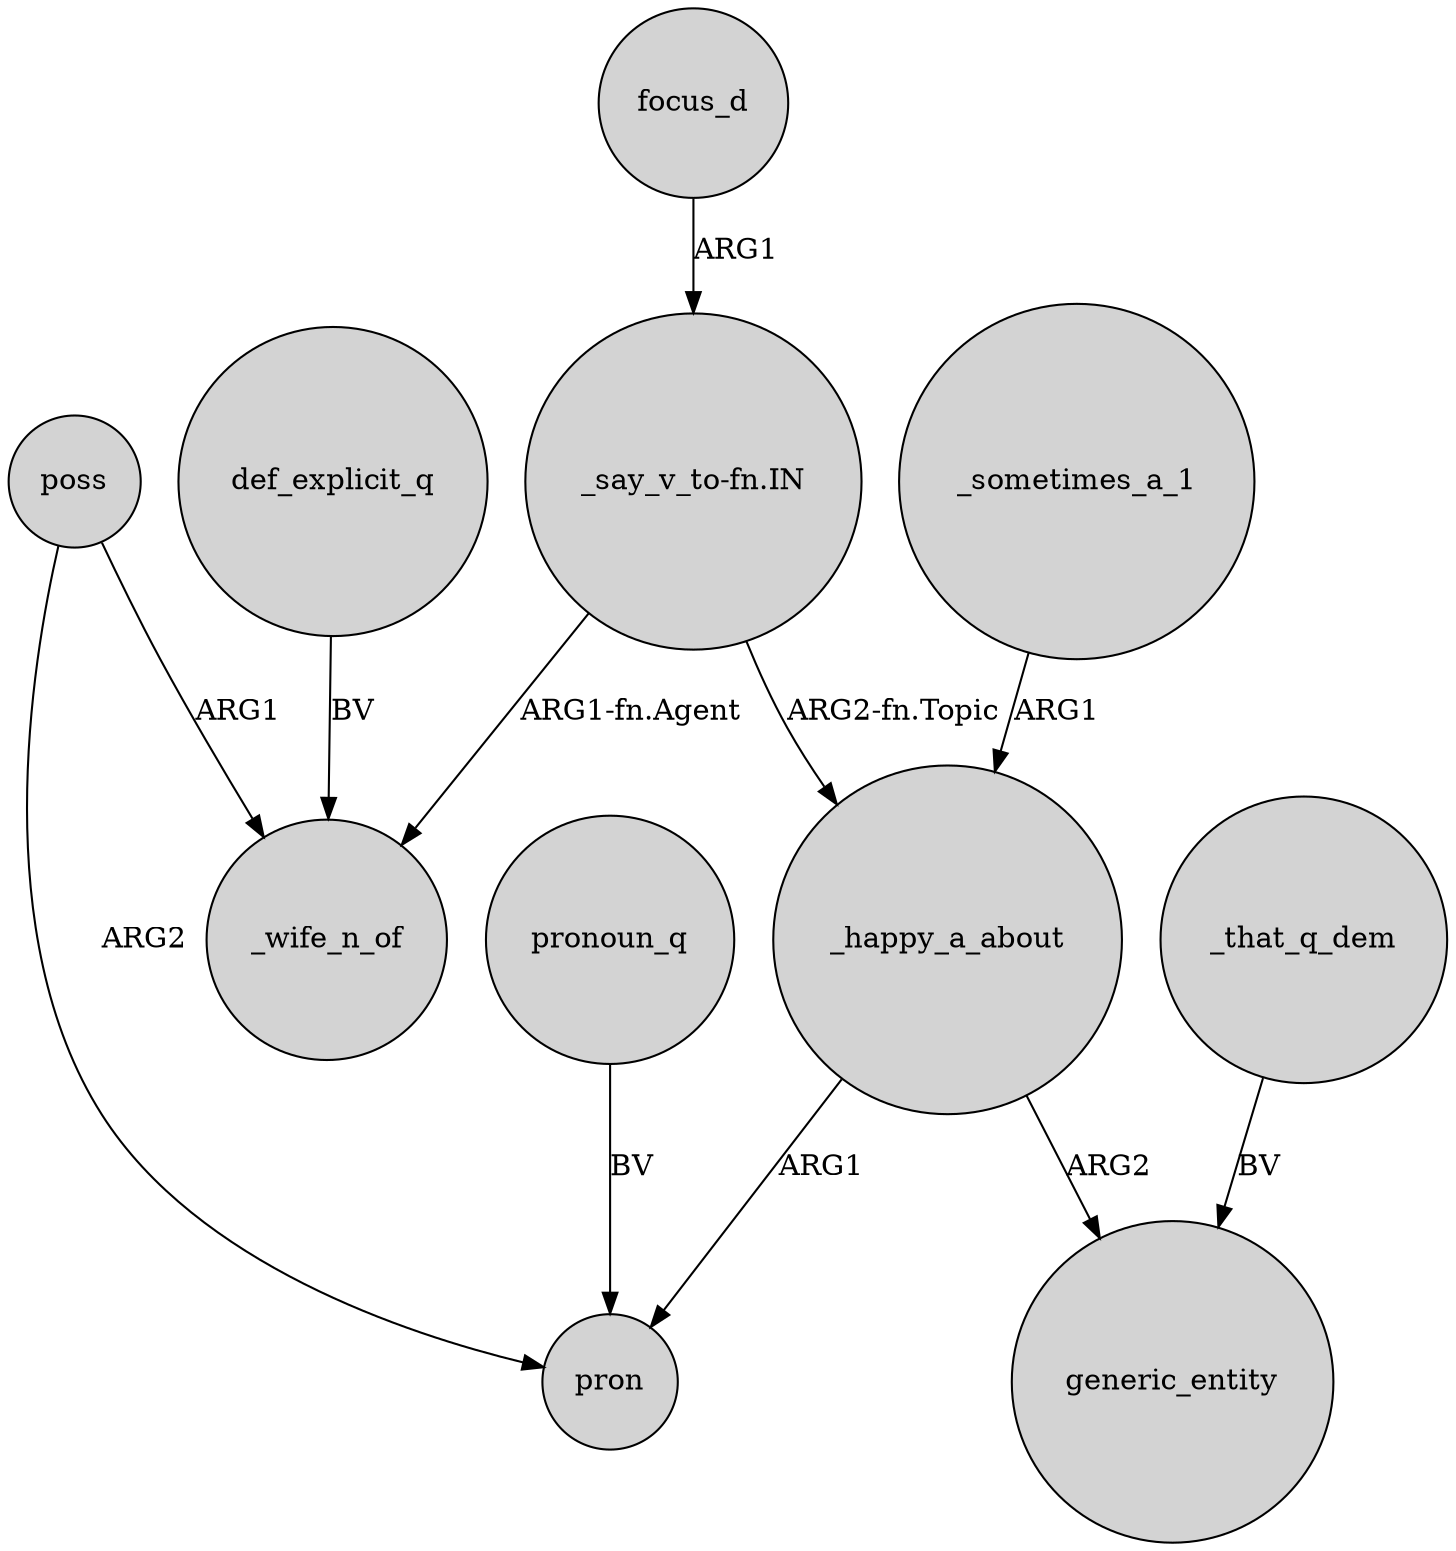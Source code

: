 digraph {
	node [shape=circle style=filled]
	poss -> _wife_n_of [label=ARG1]
	"_say_v_to-fn.IN" -> _wife_n_of [label="ARG1-fn.Agent"]
	poss -> pron [label=ARG2]
	"_say_v_to-fn.IN" -> _happy_a_about [label="ARG2-fn.Topic"]
	_that_q_dem -> generic_entity [label=BV]
	_happy_a_about -> generic_entity [label=ARG2]
	_sometimes_a_1 -> _happy_a_about [label=ARG1]
	def_explicit_q -> _wife_n_of [label=BV]
	_happy_a_about -> pron [label=ARG1]
	focus_d -> "_say_v_to-fn.IN" [label=ARG1]
	pronoun_q -> pron [label=BV]
}
